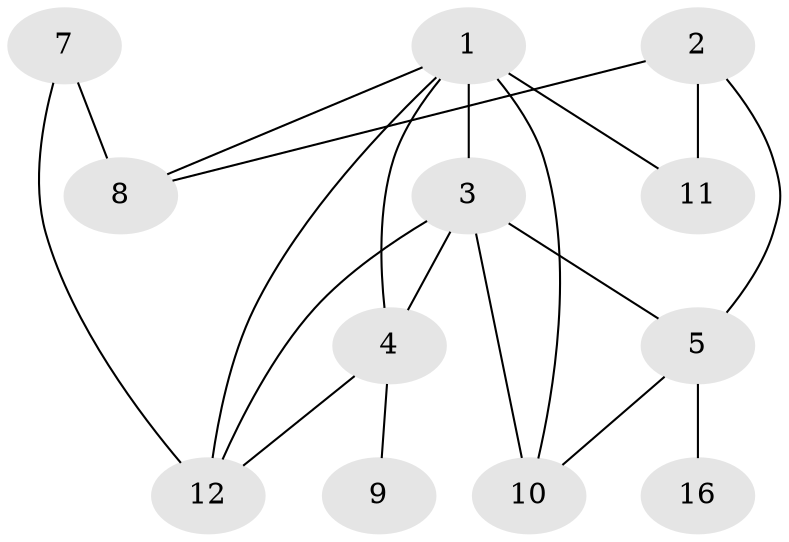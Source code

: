 // original degree distribution, {4: 0.10344827586206896, 2: 0.20689655172413793, 3: 0.27586206896551724, 0: 0.10344827586206896, 1: 0.2413793103448276, 7: 0.017241379310344827, 5: 0.05172413793103448}
// Generated by graph-tools (version 1.1) at 2025/48/03/04/25 22:48:19]
// undirected, 12 vertices, 19 edges
graph export_dot {
  node [color=gray90,style=filled];
  1;
  2;
  3;
  4;
  5;
  7;
  8;
  9;
  10;
  11;
  12;
  16;
  1 -- 3 [weight=3.0];
  1 -- 4 [weight=1.0];
  1 -- 8 [weight=1.0];
  1 -- 10 [weight=1.0];
  1 -- 11 [weight=1.0];
  1 -- 12 [weight=1.0];
  2 -- 5 [weight=1.0];
  2 -- 8 [weight=1.0];
  2 -- 11 [weight=1.0];
  3 -- 4 [weight=1.0];
  3 -- 5 [weight=1.0];
  3 -- 10 [weight=3.0];
  3 -- 12 [weight=1.0];
  4 -- 9 [weight=1.0];
  4 -- 12 [weight=1.0];
  5 -- 10 [weight=1.0];
  5 -- 16 [weight=1.0];
  7 -- 8 [weight=1.0];
  7 -- 12 [weight=1.0];
}
